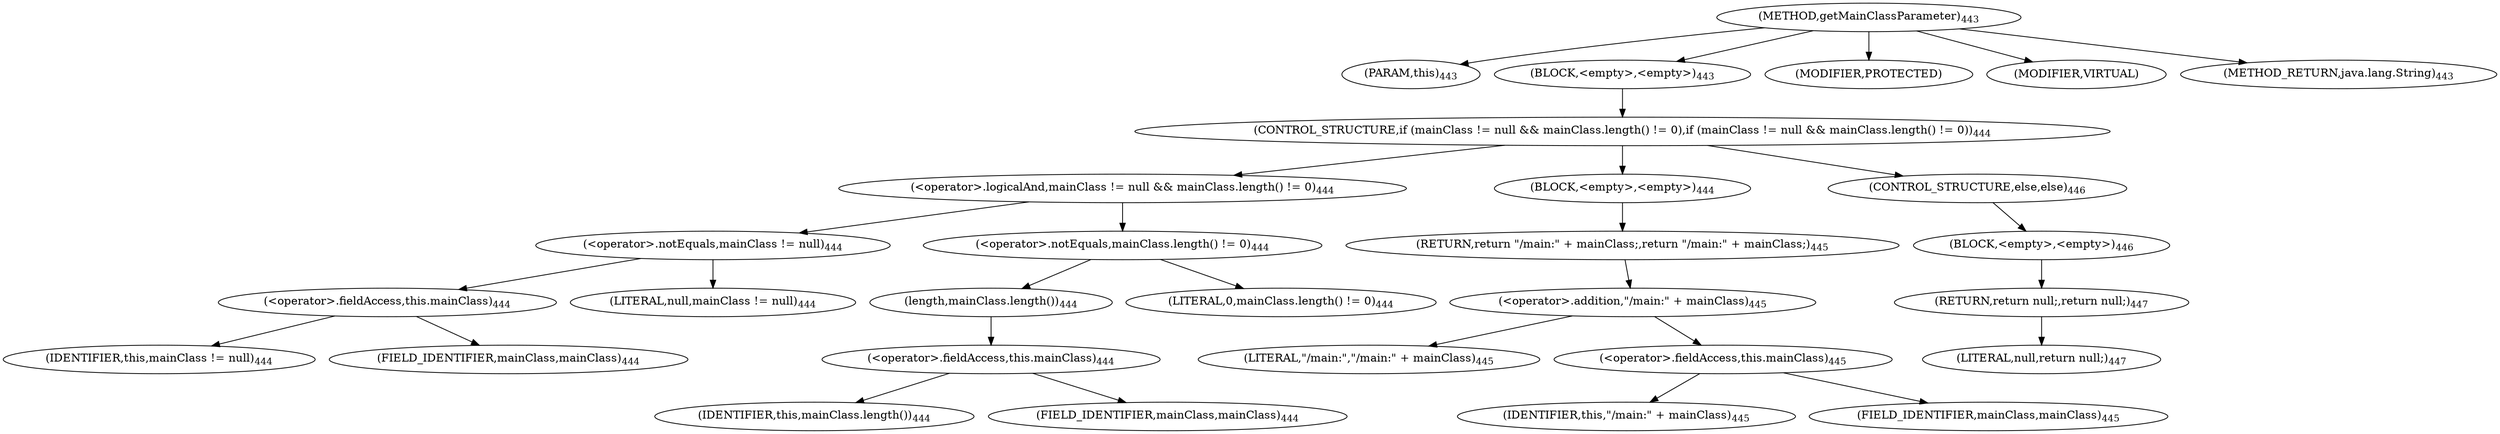 digraph "getMainClassParameter" {  
"616" [label = <(METHOD,getMainClassParameter)<SUB>443</SUB>> ]
"617" [label = <(PARAM,this)<SUB>443</SUB>> ]
"618" [label = <(BLOCK,&lt;empty&gt;,&lt;empty&gt;)<SUB>443</SUB>> ]
"619" [label = <(CONTROL_STRUCTURE,if (mainClass != null &amp;&amp; mainClass.length() != 0),if (mainClass != null &amp;&amp; mainClass.length() != 0))<SUB>444</SUB>> ]
"620" [label = <(&lt;operator&gt;.logicalAnd,mainClass != null &amp;&amp; mainClass.length() != 0)<SUB>444</SUB>> ]
"621" [label = <(&lt;operator&gt;.notEquals,mainClass != null)<SUB>444</SUB>> ]
"622" [label = <(&lt;operator&gt;.fieldAccess,this.mainClass)<SUB>444</SUB>> ]
"623" [label = <(IDENTIFIER,this,mainClass != null)<SUB>444</SUB>> ]
"624" [label = <(FIELD_IDENTIFIER,mainClass,mainClass)<SUB>444</SUB>> ]
"625" [label = <(LITERAL,null,mainClass != null)<SUB>444</SUB>> ]
"626" [label = <(&lt;operator&gt;.notEquals,mainClass.length() != 0)<SUB>444</SUB>> ]
"627" [label = <(length,mainClass.length())<SUB>444</SUB>> ]
"628" [label = <(&lt;operator&gt;.fieldAccess,this.mainClass)<SUB>444</SUB>> ]
"629" [label = <(IDENTIFIER,this,mainClass.length())<SUB>444</SUB>> ]
"630" [label = <(FIELD_IDENTIFIER,mainClass,mainClass)<SUB>444</SUB>> ]
"631" [label = <(LITERAL,0,mainClass.length() != 0)<SUB>444</SUB>> ]
"632" [label = <(BLOCK,&lt;empty&gt;,&lt;empty&gt;)<SUB>444</SUB>> ]
"633" [label = <(RETURN,return &quot;/main:&quot; + mainClass;,return &quot;/main:&quot; + mainClass;)<SUB>445</SUB>> ]
"634" [label = <(&lt;operator&gt;.addition,&quot;/main:&quot; + mainClass)<SUB>445</SUB>> ]
"635" [label = <(LITERAL,&quot;/main:&quot;,&quot;/main:&quot; + mainClass)<SUB>445</SUB>> ]
"636" [label = <(&lt;operator&gt;.fieldAccess,this.mainClass)<SUB>445</SUB>> ]
"637" [label = <(IDENTIFIER,this,&quot;/main:&quot; + mainClass)<SUB>445</SUB>> ]
"638" [label = <(FIELD_IDENTIFIER,mainClass,mainClass)<SUB>445</SUB>> ]
"639" [label = <(CONTROL_STRUCTURE,else,else)<SUB>446</SUB>> ]
"640" [label = <(BLOCK,&lt;empty&gt;,&lt;empty&gt;)<SUB>446</SUB>> ]
"641" [label = <(RETURN,return null;,return null;)<SUB>447</SUB>> ]
"642" [label = <(LITERAL,null,return null;)<SUB>447</SUB>> ]
"643" [label = <(MODIFIER,PROTECTED)> ]
"644" [label = <(MODIFIER,VIRTUAL)> ]
"645" [label = <(METHOD_RETURN,java.lang.String)<SUB>443</SUB>> ]
  "616" -> "617" 
  "616" -> "618" 
  "616" -> "643" 
  "616" -> "644" 
  "616" -> "645" 
  "618" -> "619" 
  "619" -> "620" 
  "619" -> "632" 
  "619" -> "639" 
  "620" -> "621" 
  "620" -> "626" 
  "621" -> "622" 
  "621" -> "625" 
  "622" -> "623" 
  "622" -> "624" 
  "626" -> "627" 
  "626" -> "631" 
  "627" -> "628" 
  "628" -> "629" 
  "628" -> "630" 
  "632" -> "633" 
  "633" -> "634" 
  "634" -> "635" 
  "634" -> "636" 
  "636" -> "637" 
  "636" -> "638" 
  "639" -> "640" 
  "640" -> "641" 
  "641" -> "642" 
}
